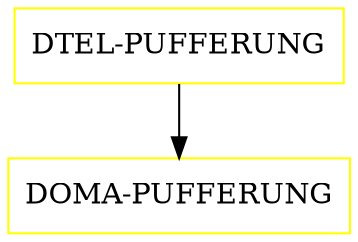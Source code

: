 digraph G {
  "DTEL-PUFFERUNG" [shape=box,color=yellow];
  "DOMA-PUFFERUNG" [shape=box,color=yellow,URL="./DOMA_PUFFERUNG.html"];
  "DTEL-PUFFERUNG" -> "DOMA-PUFFERUNG";
}

